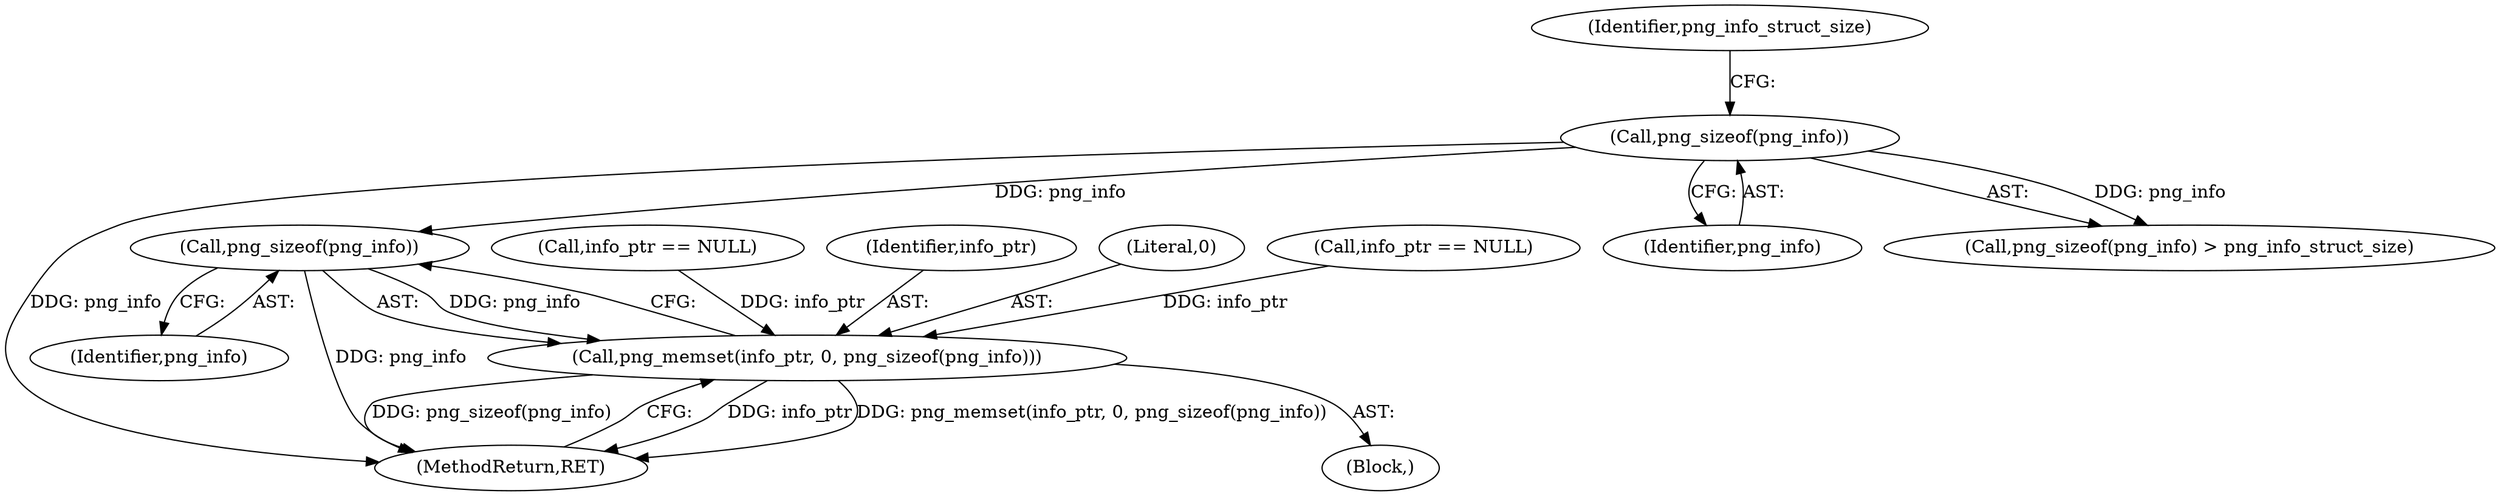 digraph "0_Chrome_7f3d85b096f66870a15b37c2f40b219b2e292693_1@API" {
"1000144" [label="(Call,png_sizeof(png_info))"];
"1000120" [label="(Call,png_sizeof(png_info))"];
"1000141" [label="(Call,png_memset(info_ptr, 0, png_sizeof(png_info)))"];
"1000137" [label="(Call,info_ptr == NULL)"];
"1000146" [label="(MethodReturn,RET)"];
"1000145" [label="(Identifier,png_info)"];
"1000120" [label="(Call,png_sizeof(png_info))"];
"1000122" [label="(Identifier,png_info_struct_size)"];
"1000121" [label="(Identifier,png_info)"];
"1000141" [label="(Call,png_memset(info_ptr, 0, png_sizeof(png_info)))"];
"1000142" [label="(Identifier,info_ptr)"];
"1000144" [label="(Call,png_sizeof(png_info))"];
"1000104" [label="(Block,)"];
"1000143" [label="(Literal,0)"];
"1000119" [label="(Call,png_sizeof(png_info) > png_info_struct_size)"];
"1000114" [label="(Call,info_ptr == NULL)"];
"1000144" -> "1000141"  [label="AST: "];
"1000144" -> "1000145"  [label="CFG: "];
"1000145" -> "1000144"  [label="AST: "];
"1000141" -> "1000144"  [label="CFG: "];
"1000144" -> "1000146"  [label="DDG: png_info"];
"1000144" -> "1000141"  [label="DDG: png_info"];
"1000120" -> "1000144"  [label="DDG: png_info"];
"1000120" -> "1000119"  [label="AST: "];
"1000120" -> "1000121"  [label="CFG: "];
"1000121" -> "1000120"  [label="AST: "];
"1000122" -> "1000120"  [label="CFG: "];
"1000120" -> "1000146"  [label="DDG: png_info"];
"1000120" -> "1000119"  [label="DDG: png_info"];
"1000141" -> "1000104"  [label="AST: "];
"1000142" -> "1000141"  [label="AST: "];
"1000143" -> "1000141"  [label="AST: "];
"1000146" -> "1000141"  [label="CFG: "];
"1000141" -> "1000146"  [label="DDG: info_ptr"];
"1000141" -> "1000146"  [label="DDG: png_memset(info_ptr, 0, png_sizeof(png_info))"];
"1000141" -> "1000146"  [label="DDG: png_sizeof(png_info)"];
"1000114" -> "1000141"  [label="DDG: info_ptr"];
"1000137" -> "1000141"  [label="DDG: info_ptr"];
}
